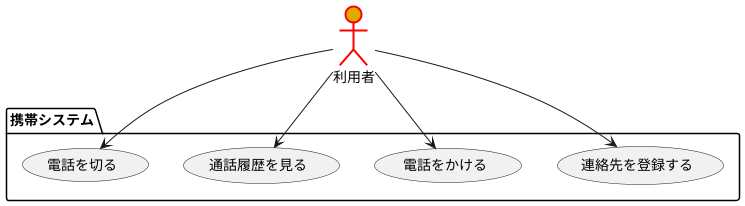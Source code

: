 @startuml ユースケース図
' left to right direction
actor 利用者 #DDAA00;line:red;line.bold;
package 携帯システム {
usecase 連絡先を登録する
usecase 電話をかける
usecase 通話履歴を見る
usecase 電話を切る
}
利用者 --> 連絡先を登録する
利用者 --> 電話をかける
利用者 --> 通話履歴を見る
利用者 --> 電話を切る
@enduml
例